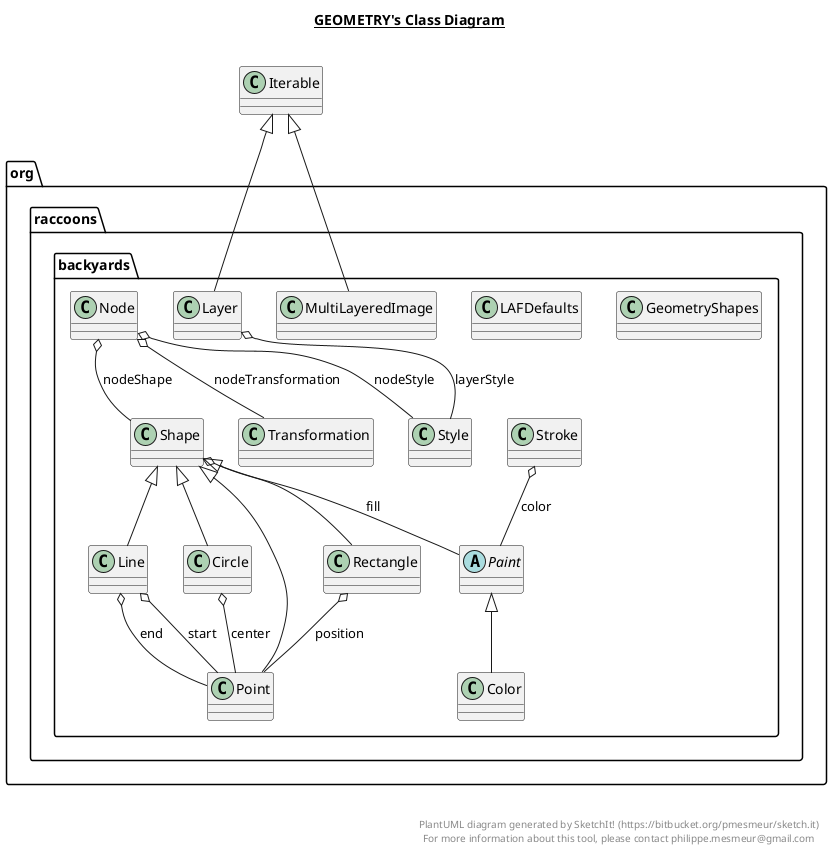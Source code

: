 @startuml

title __GEOMETRY's Class Diagram__\n

  package org.raccoons.backyards {
    class Circle {
    }
  }
  

  package org.raccoons.backyards {
    class Color {
    }
  }
  

  package org.raccoons.backyards {
    class GeometryShapes {
    }
  }
  

  package org.raccoons.backyards {
    class LAFDefaults {
    }
  }
  

  package org.raccoons.backyards {
    class Layer {
    }
  }
  

  package org.raccoons.backyards {
    class Line {
    }
  }
  

  package org.raccoons.backyards {
    class MultiLayeredImage {
    }
  }
  

  package org.raccoons.backyards {
    class Node {
    }
  }
  

  package org.raccoons.backyards {
    abstract class Paint {
    }
  }
  

  package org.raccoons.backyards {
    class Point {
    }
  }
  

  package org.raccoons.backyards {
    class Rectangle {
    }
  }
  

  package org.raccoons.backyards {
    class Shape {
    }
  }
  

  package org.raccoons.backyards {
    class Stroke {
    }
  }
  

  package org.raccoons.backyards {
    class Style {
    }
  }
  

  package org.raccoons.backyards {
    class Transformation {
    }
  }
  

  Circle -up-|> Shape
  Circle o-- Point : center
  Color -up-|> Paint
  Layer -up-|> Iterable
  Layer o-- Style : layerStyle
  Line -up-|> Shape
  Line o-- Point : start
  Line o-- Point : end
  MultiLayeredImage -up-|> Iterable
  Node o-- Shape : nodeShape
  Node o-- Style : nodeStyle
  Node o-- Transformation : nodeTransformation
  Point -up-|> Shape
  Rectangle -up-|> Shape
  Rectangle o-- Point : position
  Shape o-- Paint : fill
  Stroke o-- Paint : color


right footer


PlantUML diagram generated by SketchIt! (https://bitbucket.org/pmesmeur/sketch.it)
For more information about this tool, please contact philippe.mesmeur@gmail.com
endfooter

@enduml
